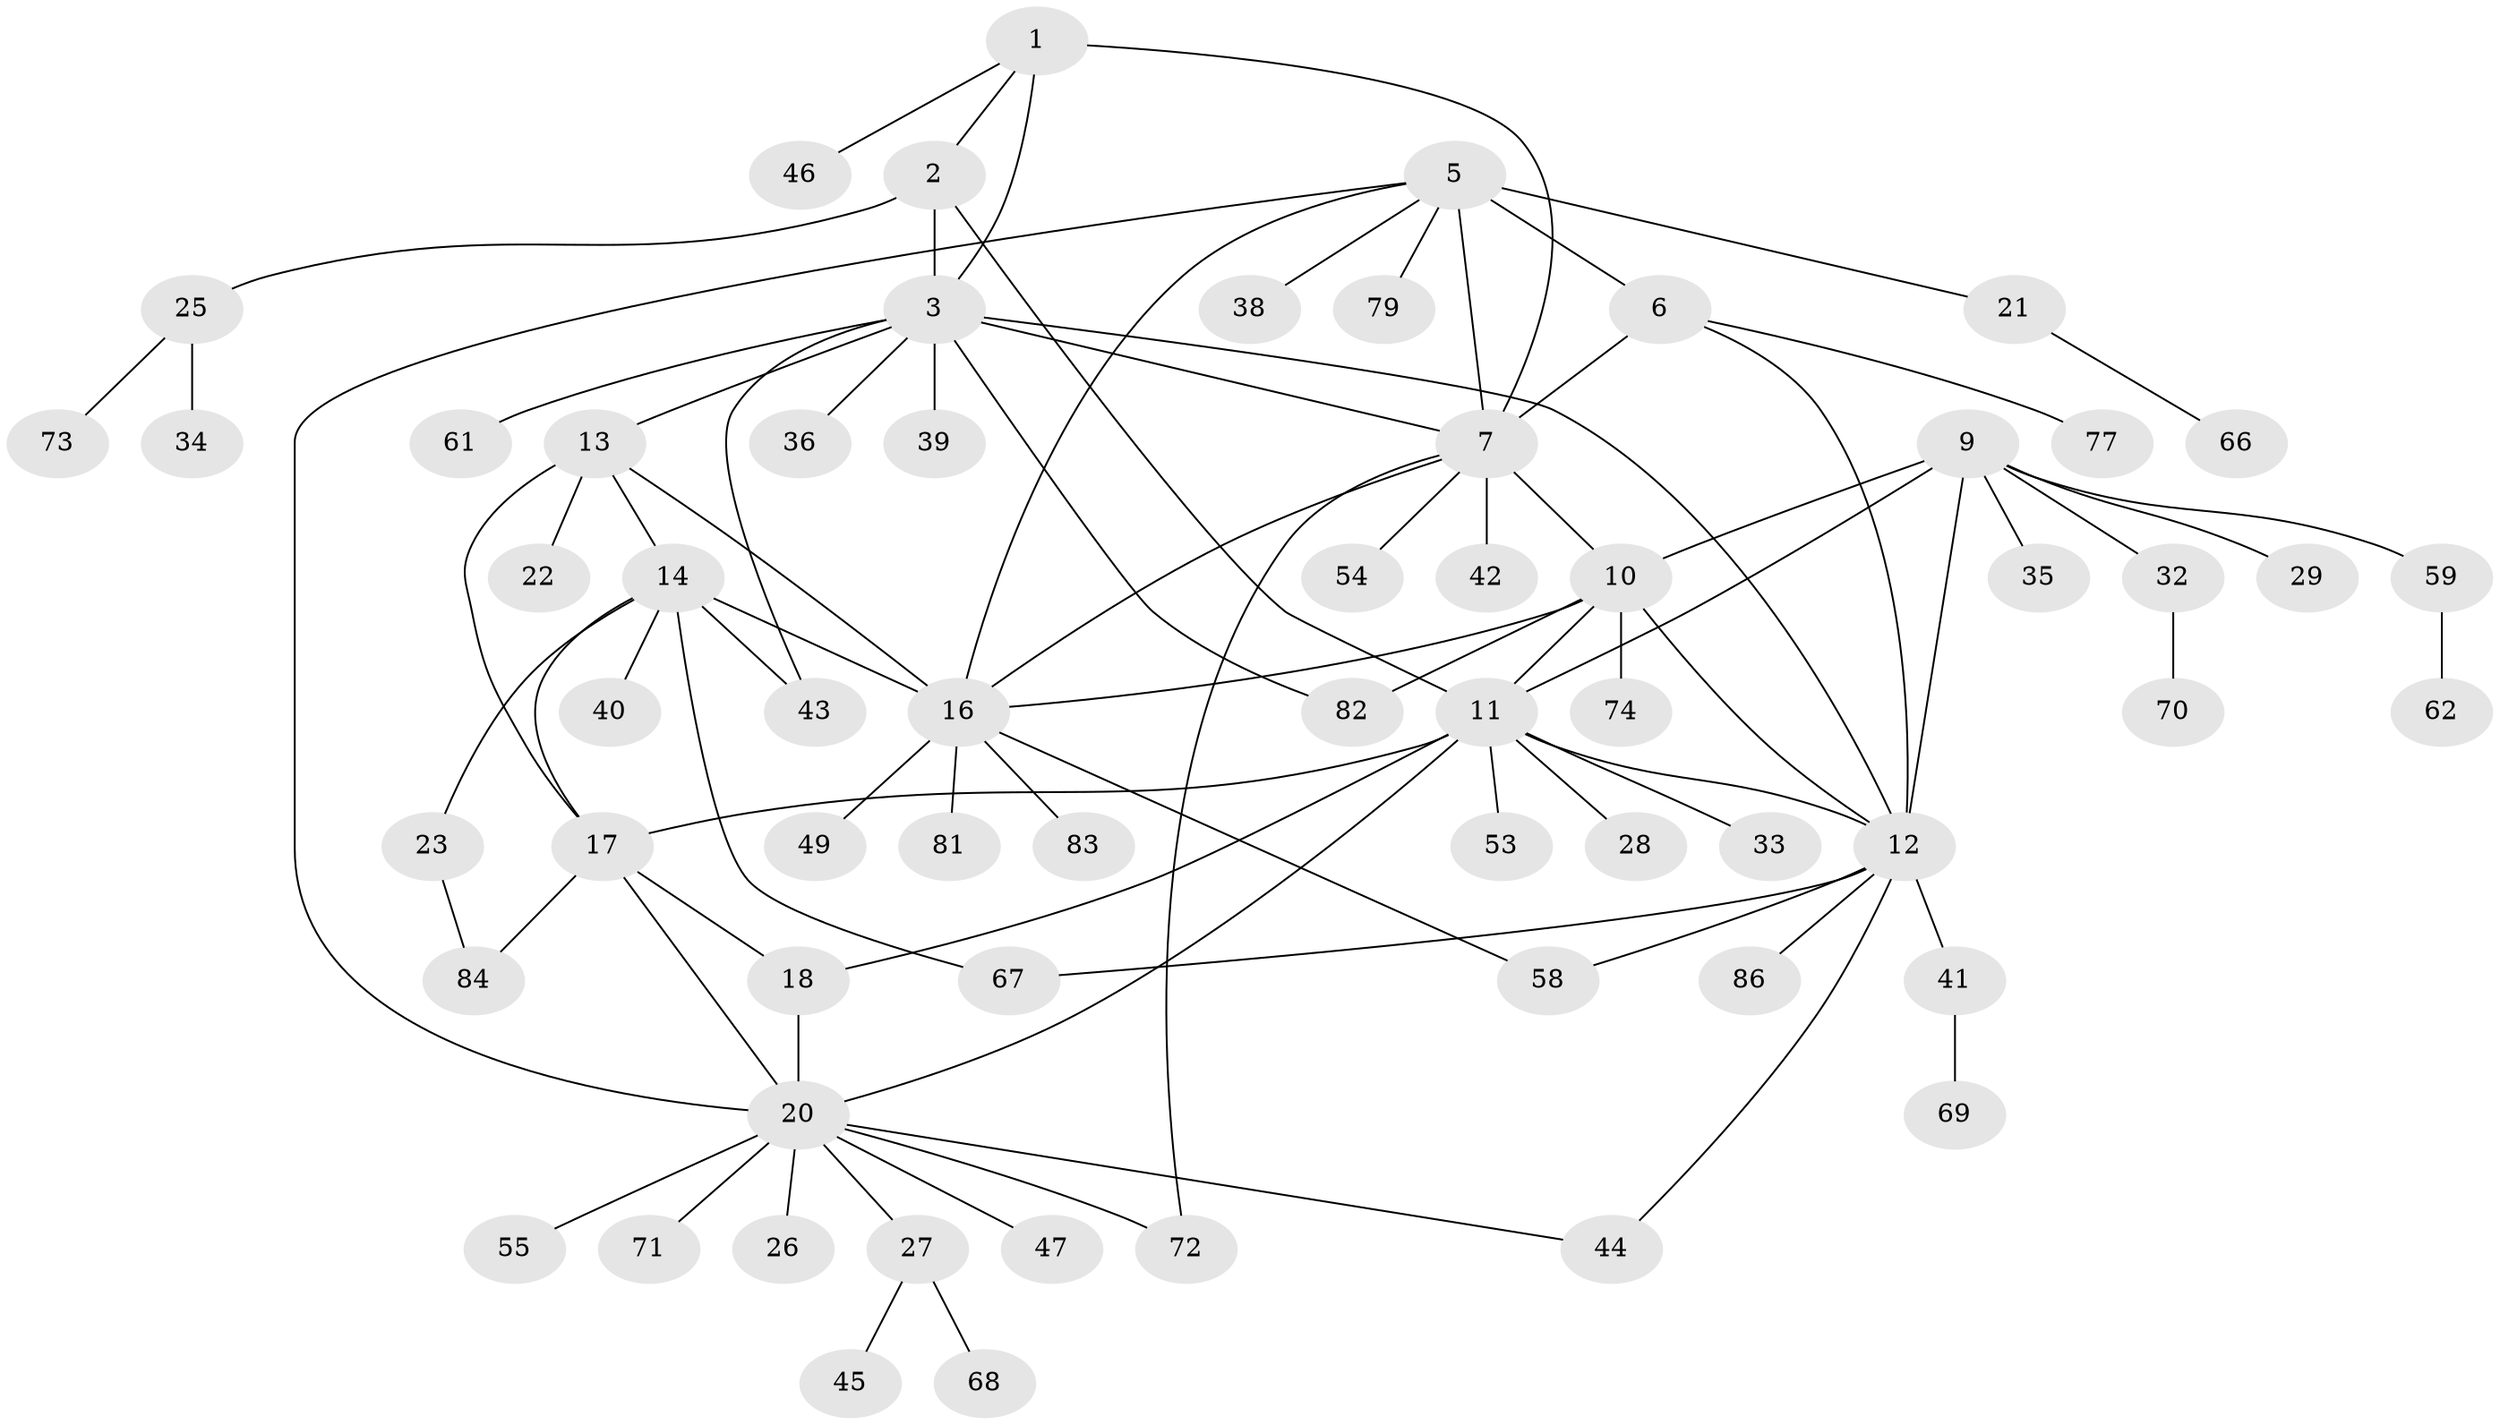 // original degree distribution, {6: 0.08139534883720931, 8: 0.023255813953488372, 10: 0.023255813953488372, 5: 0.03488372093023256, 7: 0.023255813953488372, 9: 0.011627906976744186, 4: 0.046511627906976744, 12: 0.011627906976744186, 2: 0.18604651162790697, 1: 0.5, 3: 0.05813953488372093}
// Generated by graph-tools (version 1.1) at 2025/11/02/27/25 16:11:35]
// undirected, 63 vertices, 88 edges
graph export_dot {
graph [start="1"]
  node [color=gray90,style=filled];
  1 [super="+56"];
  2 [super="+24"];
  3 [super="+4"];
  5 [super="+8"];
  6 [super="+48"];
  7 [super="+65"];
  9 [super="+64"];
  10 [super="+57"];
  11 [super="+19"];
  12 [super="+30"];
  13 [super="+15"];
  14 [super="+31"];
  16 [super="+63"];
  17 [super="+52"];
  18 [super="+80"];
  20 [super="+60"];
  21;
  22;
  23;
  25 [super="+37"];
  26;
  27;
  28;
  29;
  32 [super="+76"];
  33;
  34;
  35;
  36;
  38 [super="+75"];
  39;
  40;
  41 [super="+51"];
  42 [super="+50"];
  43 [super="+78"];
  44;
  45;
  46;
  47;
  49;
  53;
  54;
  55;
  58 [super="+85"];
  59;
  61;
  62;
  66;
  67;
  68;
  69;
  70;
  71;
  72;
  73;
  74;
  77;
  79;
  81;
  82;
  83;
  84;
  86;
  1 -- 2;
  1 -- 3 [weight=2];
  1 -- 46;
  1 -- 7;
  2 -- 3 [weight=2];
  2 -- 25;
  2 -- 11;
  3 -- 13;
  3 -- 36;
  3 -- 39;
  3 -- 61;
  3 -- 82;
  3 -- 7;
  3 -- 12;
  3 -- 43;
  5 -- 6 [weight=2];
  5 -- 7 [weight=2];
  5 -- 16;
  5 -- 38;
  5 -- 79;
  5 -- 20;
  5 -- 21;
  6 -- 7;
  6 -- 77;
  6 -- 12;
  7 -- 10;
  7 -- 42;
  7 -- 54;
  7 -- 72;
  7 -- 16;
  9 -- 10;
  9 -- 11;
  9 -- 12;
  9 -- 29;
  9 -- 32;
  9 -- 35;
  9 -- 59;
  10 -- 11;
  10 -- 12;
  10 -- 16;
  10 -- 82;
  10 -- 74;
  11 -- 12;
  11 -- 53;
  11 -- 17;
  11 -- 18;
  11 -- 33;
  11 -- 20;
  11 -- 28;
  12 -- 41;
  12 -- 44;
  12 -- 67;
  12 -- 86;
  12 -- 58;
  13 -- 14 [weight=2];
  13 -- 16 [weight=2];
  13 -- 17;
  13 -- 22;
  14 -- 16;
  14 -- 23;
  14 -- 40;
  14 -- 43;
  14 -- 67;
  14 -- 17;
  16 -- 49;
  16 -- 58;
  16 -- 81;
  16 -- 83;
  17 -- 18;
  17 -- 20;
  17 -- 84;
  18 -- 20;
  20 -- 26;
  20 -- 27;
  20 -- 44;
  20 -- 47;
  20 -- 55;
  20 -- 71;
  20 -- 72;
  21 -- 66;
  23 -- 84;
  25 -- 34;
  25 -- 73;
  27 -- 45;
  27 -- 68;
  32 -- 70;
  41 -- 69;
  59 -- 62;
}
